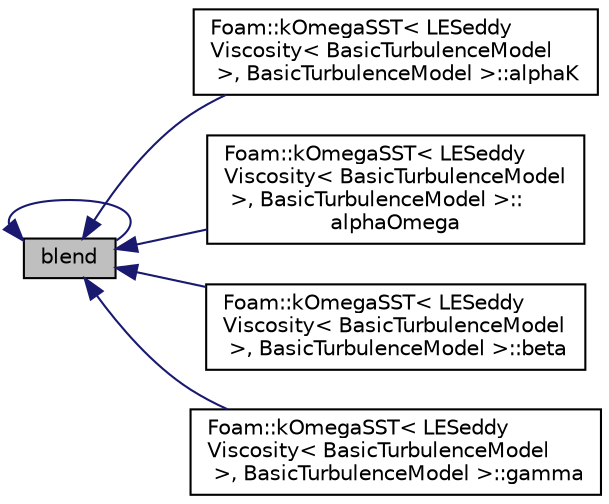 digraph "blend"
{
  bgcolor="transparent";
  edge [fontname="Helvetica",fontsize="10",labelfontname="Helvetica",labelfontsize="10"];
  node [fontname="Helvetica",fontsize="10",shape=record];
  rankdir="LR";
  Node14 [label="blend",height=0.2,width=0.4,color="black", fillcolor="grey75", style="filled", fontcolor="black"];
  Node14 -> Node15 [dir="back",color="midnightblue",fontsize="10",style="solid",fontname="Helvetica"];
  Node15 [label="Foam::kOmegaSST\< LESeddy\lViscosity\< BasicTurbulenceModel\l \>, BasicTurbulenceModel \>::alphaK",height=0.2,width=0.4,color="black",URL="$a32117.html#ad99bde65aa790cf1dbb6d56b2246dd04"];
  Node14 -> Node16 [dir="back",color="midnightblue",fontsize="10",style="solid",fontname="Helvetica"];
  Node16 [label="Foam::kOmegaSST\< LESeddy\lViscosity\< BasicTurbulenceModel\l \>, BasicTurbulenceModel \>::\lalphaOmega",height=0.2,width=0.4,color="black",URL="$a32117.html#a84a3bc9498c8fb66c9f6adab418be6e1"];
  Node14 -> Node17 [dir="back",color="midnightblue",fontsize="10",style="solid",fontname="Helvetica"];
  Node17 [label="Foam::kOmegaSST\< LESeddy\lViscosity\< BasicTurbulenceModel\l \>, BasicTurbulenceModel \>::beta",height=0.2,width=0.4,color="black",URL="$a32117.html#afae7408494d5f270a5b8b47ddc75f147"];
  Node14 -> Node14 [dir="back",color="midnightblue",fontsize="10",style="solid",fontname="Helvetica"];
  Node14 -> Node18 [dir="back",color="midnightblue",fontsize="10",style="solid",fontname="Helvetica"];
  Node18 [label="Foam::kOmegaSST\< LESeddy\lViscosity\< BasicTurbulenceModel\l \>, BasicTurbulenceModel \>::gamma",height=0.2,width=0.4,color="black",URL="$a32117.html#a1a2499a88cd4108564c13f7623765df7"];
}
